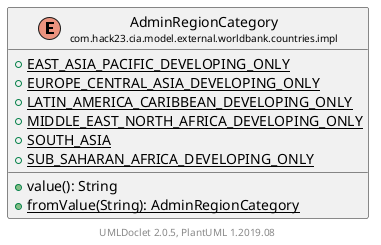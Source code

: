 @startuml
    set namespaceSeparator none
    hide empty fields
    hide empty methods

    enum "<size:14>AdminRegionCategory\n<size:10>com.hack23.cia.model.external.worldbank.countries.impl" as com.hack23.cia.model.external.worldbank.countries.impl.AdminRegionCategory [[AdminRegionCategory.html]] {
        {static} +EAST_ASIA_PACIFIC_DEVELOPING_ONLY
        {static} +EUROPE_CENTRAL_ASIA_DEVELOPING_ONLY
        {static} +LATIN_AMERICA_CARIBBEAN_DEVELOPING_ONLY
        {static} +MIDDLE_EAST_NORTH_AFRICA_DEVELOPING_ONLY
        {static} +SOUTH_ASIA
        {static} +SUB_SAHARAN_AFRICA_DEVELOPING_ONLY
        +value(): String
        {static} +fromValue(String): AdminRegionCategory
    }

    center footer UMLDoclet 2.0.5, PlantUML 1.2019.08
@enduml
